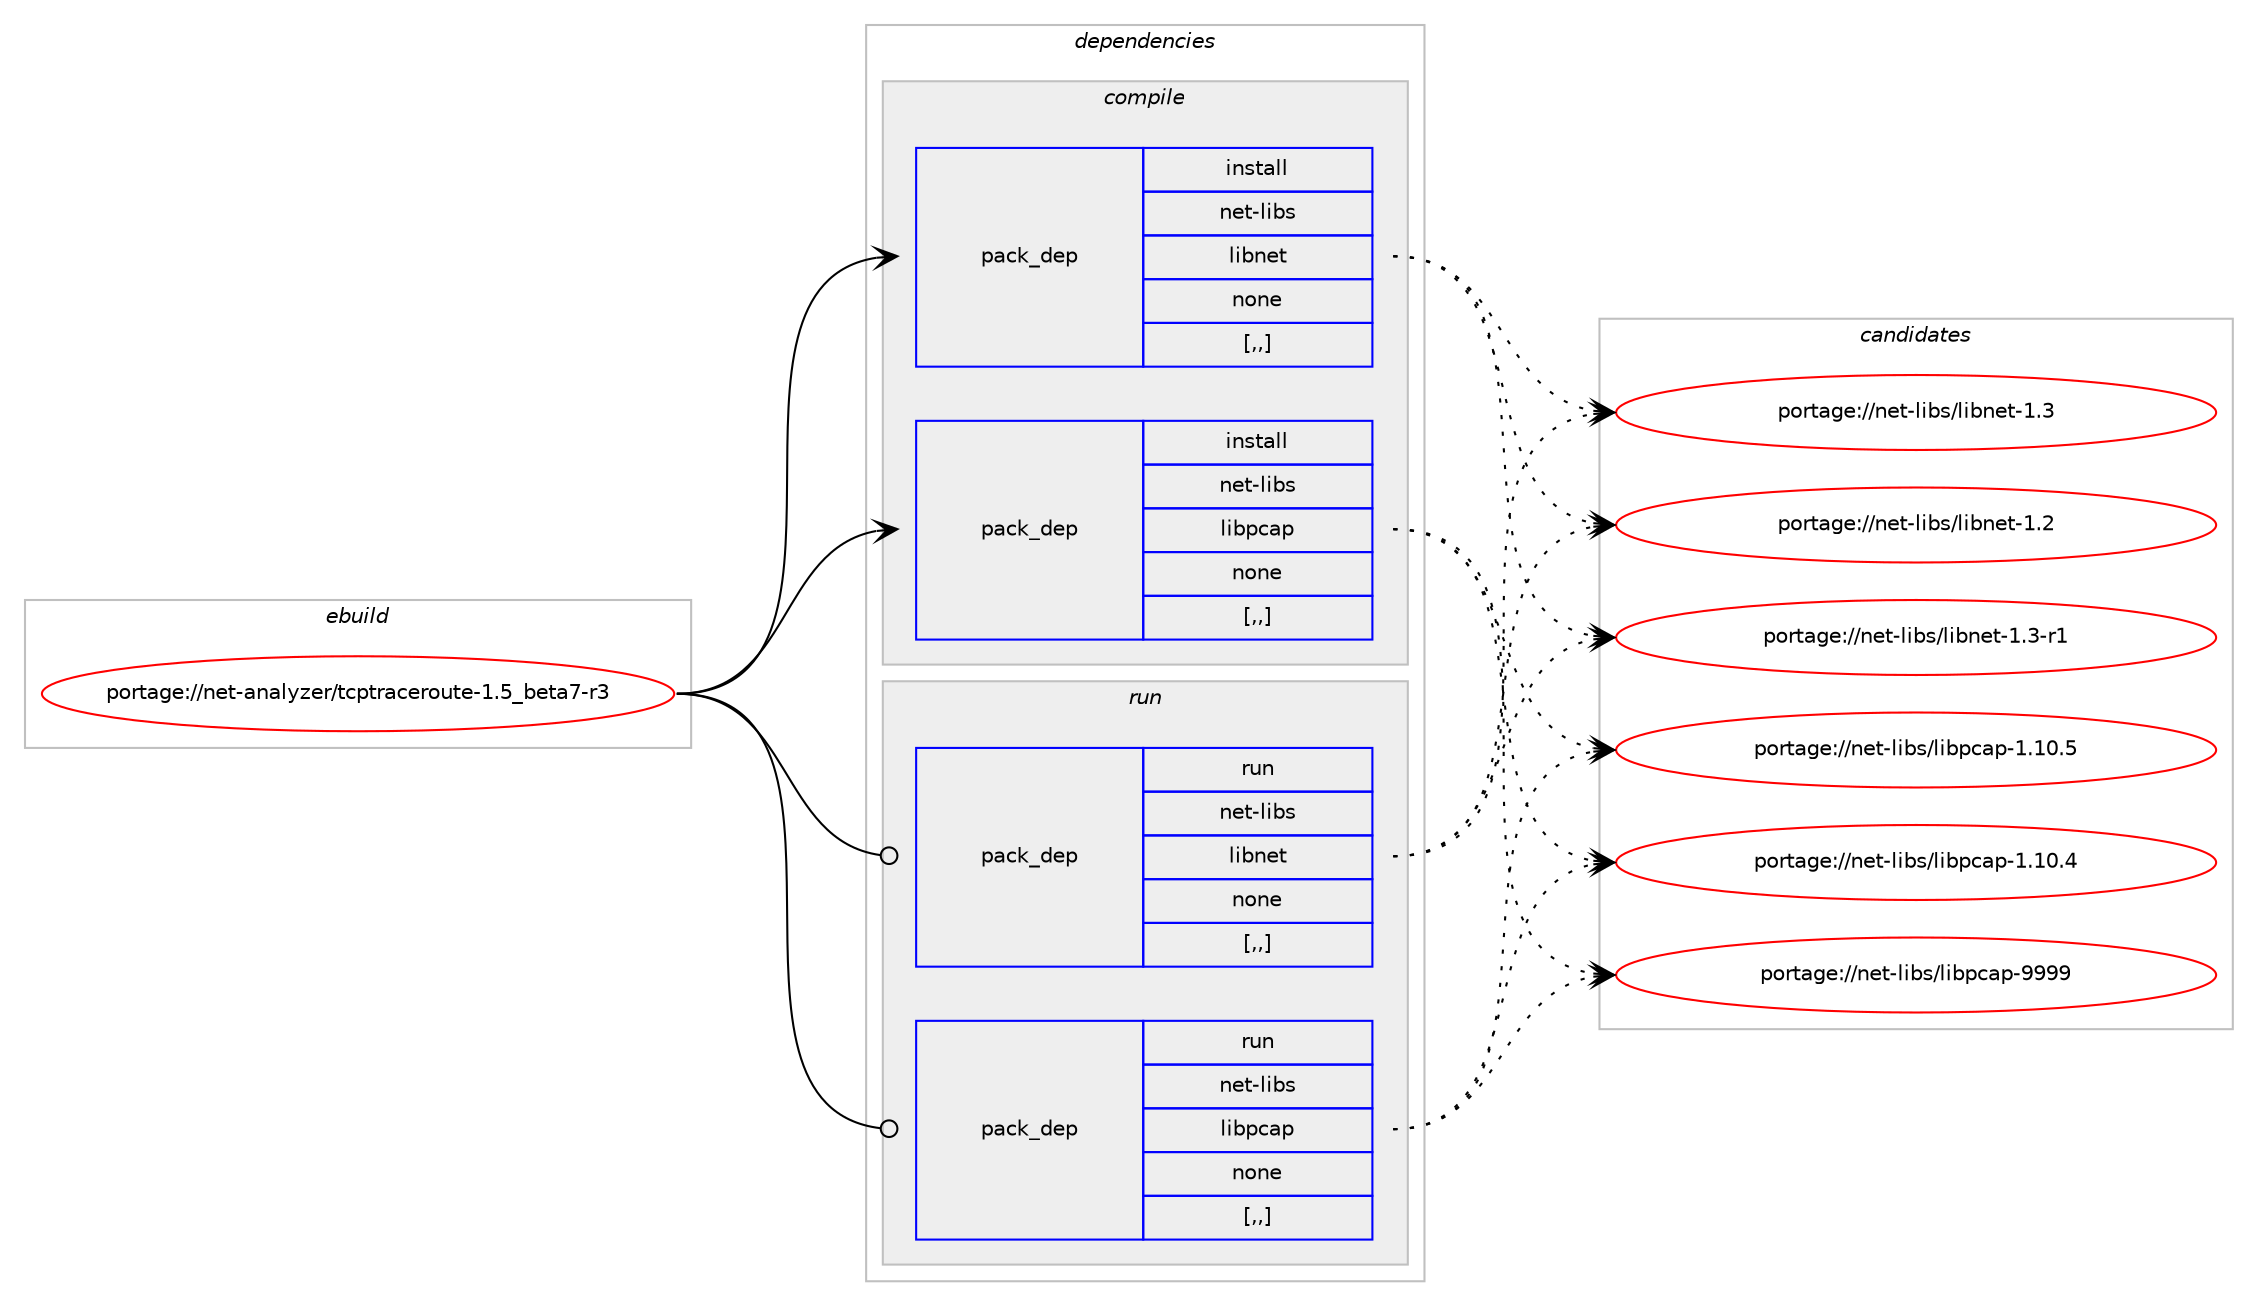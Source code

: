digraph prolog {

# *************
# Graph options
# *************

newrank=true;
concentrate=true;
compound=true;
graph [rankdir=LR,fontname=Helvetica,fontsize=10,ranksep=1.5];#, ranksep=2.5, nodesep=0.2];
edge  [arrowhead=vee];
node  [fontname=Helvetica,fontsize=10];

# **********
# The ebuild
# **********

subgraph cluster_leftcol {
color=gray;
label=<<i>ebuild</i>>;
id [label="portage://net-analyzer/tcptraceroute-1.5_beta7-r3", color=red, width=4, href="../net-analyzer/tcptraceroute-1.5_beta7-r3.svg"];
}

# ****************
# The dependencies
# ****************

subgraph cluster_midcol {
color=gray;
label=<<i>dependencies</i>>;
subgraph cluster_compile {
fillcolor="#eeeeee";
style=filled;
label=<<i>compile</i>>;
subgraph pack643 {
dependency1103 [label=<<TABLE BORDER="0" CELLBORDER="1" CELLSPACING="0" CELLPADDING="4" WIDTH="220"><TR><TD ROWSPAN="6" CELLPADDING="30">pack_dep</TD></TR><TR><TD WIDTH="110">install</TD></TR><TR><TD>net-libs</TD></TR><TR><TD>libnet</TD></TR><TR><TD>none</TD></TR><TR><TD>[,,]</TD></TR></TABLE>>, shape=none, color=blue];
}
id:e -> dependency1103:w [weight=20,style="solid",arrowhead="vee"];
subgraph pack644 {
dependency1104 [label=<<TABLE BORDER="0" CELLBORDER="1" CELLSPACING="0" CELLPADDING="4" WIDTH="220"><TR><TD ROWSPAN="6" CELLPADDING="30">pack_dep</TD></TR><TR><TD WIDTH="110">install</TD></TR><TR><TD>net-libs</TD></TR><TR><TD>libpcap</TD></TR><TR><TD>none</TD></TR><TR><TD>[,,]</TD></TR></TABLE>>, shape=none, color=blue];
}
id:e -> dependency1104:w [weight=20,style="solid",arrowhead="vee"];
}
subgraph cluster_compileandrun {
fillcolor="#eeeeee";
style=filled;
label=<<i>compile and run</i>>;
}
subgraph cluster_run {
fillcolor="#eeeeee";
style=filled;
label=<<i>run</i>>;
subgraph pack645 {
dependency1105 [label=<<TABLE BORDER="0" CELLBORDER="1" CELLSPACING="0" CELLPADDING="4" WIDTH="220"><TR><TD ROWSPAN="6" CELLPADDING="30">pack_dep</TD></TR><TR><TD WIDTH="110">run</TD></TR><TR><TD>net-libs</TD></TR><TR><TD>libnet</TD></TR><TR><TD>none</TD></TR><TR><TD>[,,]</TD></TR></TABLE>>, shape=none, color=blue];
}
id:e -> dependency1105:w [weight=20,style="solid",arrowhead="odot"];
subgraph pack646 {
dependency1106 [label=<<TABLE BORDER="0" CELLBORDER="1" CELLSPACING="0" CELLPADDING="4" WIDTH="220"><TR><TD ROWSPAN="6" CELLPADDING="30">pack_dep</TD></TR><TR><TD WIDTH="110">run</TD></TR><TR><TD>net-libs</TD></TR><TR><TD>libpcap</TD></TR><TR><TD>none</TD></TR><TR><TD>[,,]</TD></TR></TABLE>>, shape=none, color=blue];
}
id:e -> dependency1106:w [weight=20,style="solid",arrowhead="odot"];
}
}

# **************
# The candidates
# **************

subgraph cluster_choices {
rank=same;
color=gray;
label=<<i>candidates</i>>;

subgraph choice643 {
color=black;
nodesep=1;
choice11010111645108105981154710810598110101116454946514511449 [label="portage://net-libs/libnet-1.3-r1", color=red, width=4,href="../net-libs/libnet-1.3-r1.svg"];
choice1101011164510810598115471081059811010111645494651 [label="portage://net-libs/libnet-1.3", color=red, width=4,href="../net-libs/libnet-1.3.svg"];
choice1101011164510810598115471081059811010111645494650 [label="portage://net-libs/libnet-1.2", color=red, width=4,href="../net-libs/libnet-1.2.svg"];
dependency1103:e -> choice11010111645108105981154710810598110101116454946514511449:w [style=dotted,weight="100"];
dependency1103:e -> choice1101011164510810598115471081059811010111645494651:w [style=dotted,weight="100"];
dependency1103:e -> choice1101011164510810598115471081059811010111645494650:w [style=dotted,weight="100"];
}
subgraph choice644 {
color=black;
nodesep=1;
choice1101011164510810598115471081059811299971124557575757 [label="portage://net-libs/libpcap-9999", color=red, width=4,href="../net-libs/libpcap-9999.svg"];
choice11010111645108105981154710810598112999711245494649484653 [label="portage://net-libs/libpcap-1.10.5", color=red, width=4,href="../net-libs/libpcap-1.10.5.svg"];
choice11010111645108105981154710810598112999711245494649484652 [label="portage://net-libs/libpcap-1.10.4", color=red, width=4,href="../net-libs/libpcap-1.10.4.svg"];
dependency1104:e -> choice1101011164510810598115471081059811299971124557575757:w [style=dotted,weight="100"];
dependency1104:e -> choice11010111645108105981154710810598112999711245494649484653:w [style=dotted,weight="100"];
dependency1104:e -> choice11010111645108105981154710810598112999711245494649484652:w [style=dotted,weight="100"];
}
subgraph choice645 {
color=black;
nodesep=1;
choice11010111645108105981154710810598110101116454946514511449 [label="portage://net-libs/libnet-1.3-r1", color=red, width=4,href="../net-libs/libnet-1.3-r1.svg"];
choice1101011164510810598115471081059811010111645494651 [label="portage://net-libs/libnet-1.3", color=red, width=4,href="../net-libs/libnet-1.3.svg"];
choice1101011164510810598115471081059811010111645494650 [label="portage://net-libs/libnet-1.2", color=red, width=4,href="../net-libs/libnet-1.2.svg"];
dependency1105:e -> choice11010111645108105981154710810598110101116454946514511449:w [style=dotted,weight="100"];
dependency1105:e -> choice1101011164510810598115471081059811010111645494651:w [style=dotted,weight="100"];
dependency1105:e -> choice1101011164510810598115471081059811010111645494650:w [style=dotted,weight="100"];
}
subgraph choice646 {
color=black;
nodesep=1;
choice1101011164510810598115471081059811299971124557575757 [label="portage://net-libs/libpcap-9999", color=red, width=4,href="../net-libs/libpcap-9999.svg"];
choice11010111645108105981154710810598112999711245494649484653 [label="portage://net-libs/libpcap-1.10.5", color=red, width=4,href="../net-libs/libpcap-1.10.5.svg"];
choice11010111645108105981154710810598112999711245494649484652 [label="portage://net-libs/libpcap-1.10.4", color=red, width=4,href="../net-libs/libpcap-1.10.4.svg"];
dependency1106:e -> choice1101011164510810598115471081059811299971124557575757:w [style=dotted,weight="100"];
dependency1106:e -> choice11010111645108105981154710810598112999711245494649484653:w [style=dotted,weight="100"];
dependency1106:e -> choice11010111645108105981154710810598112999711245494649484652:w [style=dotted,weight="100"];
}
}

}
